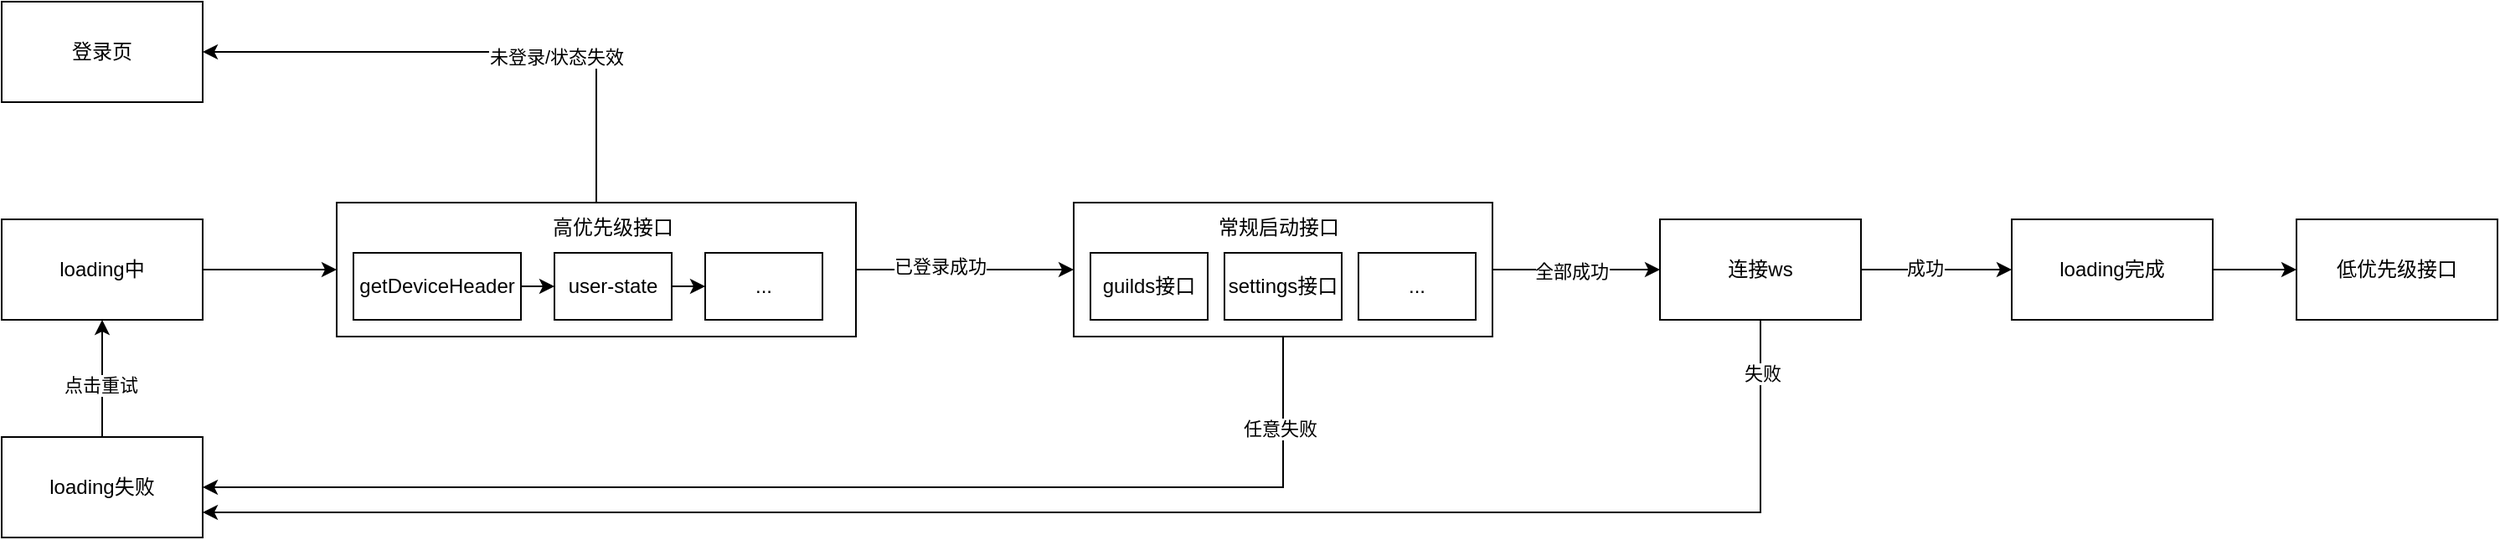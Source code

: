 <mxfile version="23.1.1" type="github">
  <diagram name="第 1 页" id="T8wrmOAk5l6GdRUx9qpk">
    <mxGraphModel dx="1877" dy="530" grid="1" gridSize="10" guides="1" tooltips="1" connect="1" arrows="1" fold="1" page="1" pageScale="1" pageWidth="827" pageHeight="1169" math="0" shadow="0">
      <root>
        <mxCell id="0" />
        <mxCell id="1" parent="0" />
        <mxCell id="4kMBKa18f4j2YlNM0wSQ-1" value="登录页" style="rounded=0;whiteSpace=wrap;html=1;" vertex="1" parent="1">
          <mxGeometry x="-150" y="190" width="120" height="60" as="geometry" />
        </mxCell>
        <mxCell id="4kMBKa18f4j2YlNM0wSQ-2" value="" style="rounded=0;whiteSpace=wrap;html=1;" vertex="1" parent="1">
          <mxGeometry x="50" y="310" width="310" height="80" as="geometry" />
        </mxCell>
        <mxCell id="4kMBKa18f4j2YlNM0wSQ-11" style="edgeStyle=orthogonalEdgeStyle;rounded=0;orthogonalLoop=1;jettySize=auto;html=1;exitX=1;exitY=0.5;exitDx=0;exitDy=0;entryX=0;entryY=0.5;entryDx=0;entryDy=0;" edge="1" parent="1" source="4kMBKa18f4j2YlNM0wSQ-3" target="4kMBKa18f4j2YlNM0wSQ-5">
          <mxGeometry relative="1" as="geometry" />
        </mxCell>
        <mxCell id="4kMBKa18f4j2YlNM0wSQ-3" value="loading完成" style="rounded=0;whiteSpace=wrap;html=1;" vertex="1" parent="1">
          <mxGeometry x="1050" y="320" width="120" height="60" as="geometry" />
        </mxCell>
        <mxCell id="4kMBKa18f4j2YlNM0wSQ-5" value="低优先级接口" style="rounded=0;whiteSpace=wrap;html=1;" vertex="1" parent="1">
          <mxGeometry x="1220" y="320" width="120" height="60" as="geometry" />
        </mxCell>
        <mxCell id="4kMBKa18f4j2YlNM0wSQ-6" style="edgeStyle=orthogonalEdgeStyle;rounded=0;orthogonalLoop=1;jettySize=auto;html=1;exitX=1;exitY=0.5;exitDx=0;exitDy=0;entryX=0;entryY=0.5;entryDx=0;entryDy=0;" edge="1" parent="1" source="4kMBKa18f4j2YlNM0wSQ-2" target="4kMBKa18f4j2YlNM0wSQ-10">
          <mxGeometry relative="1" as="geometry">
            <mxPoint x="268.04" y="350.8" as="targetPoint" />
          </mxGeometry>
        </mxCell>
        <mxCell id="4kMBKa18f4j2YlNM0wSQ-17" value="已登录成功" style="edgeLabel;html=1;align=center;verticalAlign=middle;resizable=0;points=[];" vertex="1" connectable="0" parent="4kMBKa18f4j2YlNM0wSQ-6">
          <mxGeometry x="-0.232" y="2" relative="1" as="geometry">
            <mxPoint as="offset" />
          </mxGeometry>
        </mxCell>
        <mxCell id="4kMBKa18f4j2YlNM0wSQ-9" style="edgeStyle=orthogonalEdgeStyle;rounded=0;orthogonalLoop=1;jettySize=auto;html=1;exitX=1;exitY=0.5;exitDx=0;exitDy=0;entryX=0;entryY=0.5;entryDx=0;entryDy=0;" edge="1" parent="1" source="4kMBKa18f4j2YlNM0wSQ-8" target="4kMBKa18f4j2YlNM0wSQ-2">
          <mxGeometry relative="1" as="geometry" />
        </mxCell>
        <mxCell id="4kMBKa18f4j2YlNM0wSQ-8" value="loading中" style="rounded=0;whiteSpace=wrap;html=1;" vertex="1" parent="1">
          <mxGeometry x="-150" y="320" width="120" height="60" as="geometry" />
        </mxCell>
        <mxCell id="4kMBKa18f4j2YlNM0wSQ-15" style="edgeStyle=orthogonalEdgeStyle;rounded=0;orthogonalLoop=1;jettySize=auto;html=1;exitX=1;exitY=0.5;exitDx=0;exitDy=0;entryX=0;entryY=0.5;entryDx=0;entryDy=0;" edge="1" parent="1" source="4kMBKa18f4j2YlNM0wSQ-10" target="4kMBKa18f4j2YlNM0wSQ-12">
          <mxGeometry relative="1" as="geometry" />
        </mxCell>
        <mxCell id="4kMBKa18f4j2YlNM0wSQ-16" value="全部成功" style="edgeLabel;html=1;align=center;verticalAlign=middle;resizable=0;points=[];" vertex="1" connectable="0" parent="4kMBKa18f4j2YlNM0wSQ-15">
          <mxGeometry x="-0.064" y="-1" relative="1" as="geometry">
            <mxPoint as="offset" />
          </mxGeometry>
        </mxCell>
        <mxCell id="4kMBKa18f4j2YlNM0wSQ-26" style="edgeStyle=orthogonalEdgeStyle;rounded=0;orthogonalLoop=1;jettySize=auto;html=1;exitX=0.5;exitY=1;exitDx=0;exitDy=0;entryX=1;entryY=0.5;entryDx=0;entryDy=0;" edge="1" parent="1" source="4kMBKa18f4j2YlNM0wSQ-10" target="4kMBKa18f4j2YlNM0wSQ-21">
          <mxGeometry relative="1" as="geometry" />
        </mxCell>
        <mxCell id="4kMBKa18f4j2YlNM0wSQ-27" value="任意失败" style="edgeLabel;html=1;align=center;verticalAlign=middle;resizable=0;points=[];" vertex="1" connectable="0" parent="4kMBKa18f4j2YlNM0wSQ-26">
          <mxGeometry x="-0.852" y="-2" relative="1" as="geometry">
            <mxPoint as="offset" />
          </mxGeometry>
        </mxCell>
        <mxCell id="4kMBKa18f4j2YlNM0wSQ-10" value="" style="rounded=0;whiteSpace=wrap;html=1;" vertex="1" parent="1">
          <mxGeometry x="490" y="310" width="250" height="80" as="geometry" />
        </mxCell>
        <mxCell id="4kMBKa18f4j2YlNM0wSQ-13" style="edgeStyle=orthogonalEdgeStyle;rounded=0;orthogonalLoop=1;jettySize=auto;html=1;exitX=1;exitY=0.5;exitDx=0;exitDy=0;entryX=0;entryY=0.5;entryDx=0;entryDy=0;" edge="1" parent="1" source="4kMBKa18f4j2YlNM0wSQ-12" target="4kMBKa18f4j2YlNM0wSQ-3">
          <mxGeometry relative="1" as="geometry" />
        </mxCell>
        <mxCell id="4kMBKa18f4j2YlNM0wSQ-14" value="成功" style="edgeLabel;html=1;align=center;verticalAlign=middle;resizable=0;points=[];" vertex="1" connectable="0" parent="4kMBKa18f4j2YlNM0wSQ-13">
          <mxGeometry x="-0.16" y="1" relative="1" as="geometry">
            <mxPoint as="offset" />
          </mxGeometry>
        </mxCell>
        <mxCell id="4kMBKa18f4j2YlNM0wSQ-34" style="edgeStyle=orthogonalEdgeStyle;rounded=0;orthogonalLoop=1;jettySize=auto;html=1;exitX=0.5;exitY=1;exitDx=0;exitDy=0;entryX=1;entryY=0.75;entryDx=0;entryDy=0;" edge="1" parent="1" source="4kMBKa18f4j2YlNM0wSQ-12" target="4kMBKa18f4j2YlNM0wSQ-21">
          <mxGeometry relative="1" as="geometry">
            <mxPoint x="790" y="380" as="sourcePoint" />
            <mxPoint x="-40" y="495" as="targetPoint" />
            <Array as="points">
              <mxPoint x="900" y="495" />
            </Array>
          </mxGeometry>
        </mxCell>
        <mxCell id="4kMBKa18f4j2YlNM0wSQ-42" value="失败" style="edgeLabel;html=1;align=center;verticalAlign=middle;resizable=0;points=[];" vertex="1" connectable="0" parent="4kMBKa18f4j2YlNM0wSQ-34">
          <mxGeometry x="-0.94" y="1" relative="1" as="geometry">
            <mxPoint as="offset" />
          </mxGeometry>
        </mxCell>
        <mxCell id="4kMBKa18f4j2YlNM0wSQ-12" value="连接ws" style="rounded=0;whiteSpace=wrap;html=1;" vertex="1" parent="1">
          <mxGeometry x="840" y="320" width="120" height="60" as="geometry" />
        </mxCell>
        <mxCell id="4kMBKa18f4j2YlNM0wSQ-18" style="edgeStyle=orthogonalEdgeStyle;rounded=0;orthogonalLoop=1;jettySize=auto;html=1;exitX=0.5;exitY=0;exitDx=0;exitDy=0;entryX=1;entryY=0.5;entryDx=0;entryDy=0;" edge="1" parent="1" source="4kMBKa18f4j2YlNM0wSQ-2" target="4kMBKa18f4j2YlNM0wSQ-1">
          <mxGeometry relative="1" as="geometry">
            <mxPoint x="130" y="160" as="targetPoint" />
          </mxGeometry>
        </mxCell>
        <mxCell id="4kMBKa18f4j2YlNM0wSQ-19" value="未登录/状态失效" style="edgeLabel;html=1;align=center;verticalAlign=middle;resizable=0;points=[];" vertex="1" connectable="0" parent="4kMBKa18f4j2YlNM0wSQ-18">
          <mxGeometry x="-0.298" y="3" relative="1" as="geometry">
            <mxPoint as="offset" />
          </mxGeometry>
        </mxCell>
        <mxCell id="4kMBKa18f4j2YlNM0wSQ-20" value="常规启动接口" style="text;html=1;strokeColor=none;fillColor=none;align=center;verticalAlign=middle;whiteSpace=wrap;rounded=0;" vertex="1" parent="1">
          <mxGeometry x="560" y="310" width="105" height="30" as="geometry" />
        </mxCell>
        <mxCell id="4kMBKa18f4j2YlNM0wSQ-28" style="edgeStyle=orthogonalEdgeStyle;rounded=0;orthogonalLoop=1;jettySize=auto;html=1;exitX=0.5;exitY=0;exitDx=0;exitDy=0;entryX=0.5;entryY=1;entryDx=0;entryDy=0;" edge="1" parent="1" source="4kMBKa18f4j2YlNM0wSQ-21" target="4kMBKa18f4j2YlNM0wSQ-8">
          <mxGeometry relative="1" as="geometry" />
        </mxCell>
        <mxCell id="4kMBKa18f4j2YlNM0wSQ-29" value="点击重试" style="edgeLabel;html=1;align=center;verticalAlign=middle;resizable=0;points=[];" vertex="1" connectable="0" parent="4kMBKa18f4j2YlNM0wSQ-28">
          <mxGeometry x="-0.109" y="1" relative="1" as="geometry">
            <mxPoint as="offset" />
          </mxGeometry>
        </mxCell>
        <mxCell id="4kMBKa18f4j2YlNM0wSQ-21" value="loading失败" style="rounded=0;whiteSpace=wrap;html=1;" vertex="1" parent="1">
          <mxGeometry x="-150" y="450" width="120" height="60" as="geometry" />
        </mxCell>
        <mxCell id="4kMBKa18f4j2YlNM0wSQ-22" value="guilds接口" style="rounded=0;whiteSpace=wrap;html=1;" vertex="1" parent="1">
          <mxGeometry x="500" y="340" width="70" height="40" as="geometry" />
        </mxCell>
        <mxCell id="4kMBKa18f4j2YlNM0wSQ-24" value="settings接口" style="rounded=0;whiteSpace=wrap;html=1;" vertex="1" parent="1">
          <mxGeometry x="580" y="340" width="70" height="40" as="geometry" />
        </mxCell>
        <mxCell id="4kMBKa18f4j2YlNM0wSQ-25" value="..." style="rounded=0;whiteSpace=wrap;html=1;" vertex="1" parent="1">
          <mxGeometry x="660" y="340" width="70" height="40" as="geometry" />
        </mxCell>
        <mxCell id="4kMBKa18f4j2YlNM0wSQ-36" value="高优先级接口" style="text;html=1;strokeColor=none;fillColor=none;align=center;verticalAlign=middle;whiteSpace=wrap;rounded=0;" vertex="1" parent="1">
          <mxGeometry x="140" y="310" width="150" height="30" as="geometry" />
        </mxCell>
        <mxCell id="4kMBKa18f4j2YlNM0wSQ-45" style="edgeStyle=orthogonalEdgeStyle;rounded=0;orthogonalLoop=1;jettySize=auto;html=1;exitX=1;exitY=0.5;exitDx=0;exitDy=0;entryX=0;entryY=0.5;entryDx=0;entryDy=0;" edge="1" parent="1" source="4kMBKa18f4j2YlNM0wSQ-40" target="4kMBKa18f4j2YlNM0wSQ-41">
          <mxGeometry relative="1" as="geometry" />
        </mxCell>
        <mxCell id="4kMBKa18f4j2YlNM0wSQ-40" value="getDeviceHeader" style="rounded=0;whiteSpace=wrap;html=1;" vertex="1" parent="1">
          <mxGeometry x="60" y="340" width="100" height="40" as="geometry" />
        </mxCell>
        <mxCell id="4kMBKa18f4j2YlNM0wSQ-46" style="edgeStyle=orthogonalEdgeStyle;rounded=0;orthogonalLoop=1;jettySize=auto;html=1;exitX=1;exitY=0.5;exitDx=0;exitDy=0;entryX=0;entryY=0.5;entryDx=0;entryDy=0;" edge="1" parent="1" source="4kMBKa18f4j2YlNM0wSQ-41" target="4kMBKa18f4j2YlNM0wSQ-44">
          <mxGeometry relative="1" as="geometry" />
        </mxCell>
        <mxCell id="4kMBKa18f4j2YlNM0wSQ-41" value="user-state" style="rounded=0;whiteSpace=wrap;html=1;" vertex="1" parent="1">
          <mxGeometry x="180" y="340" width="70" height="40" as="geometry" />
        </mxCell>
        <mxCell id="4kMBKa18f4j2YlNM0wSQ-44" value="..." style="rounded=0;whiteSpace=wrap;html=1;" vertex="1" parent="1">
          <mxGeometry x="270" y="340" width="70" height="40" as="geometry" />
        </mxCell>
      </root>
    </mxGraphModel>
  </diagram>
</mxfile>
